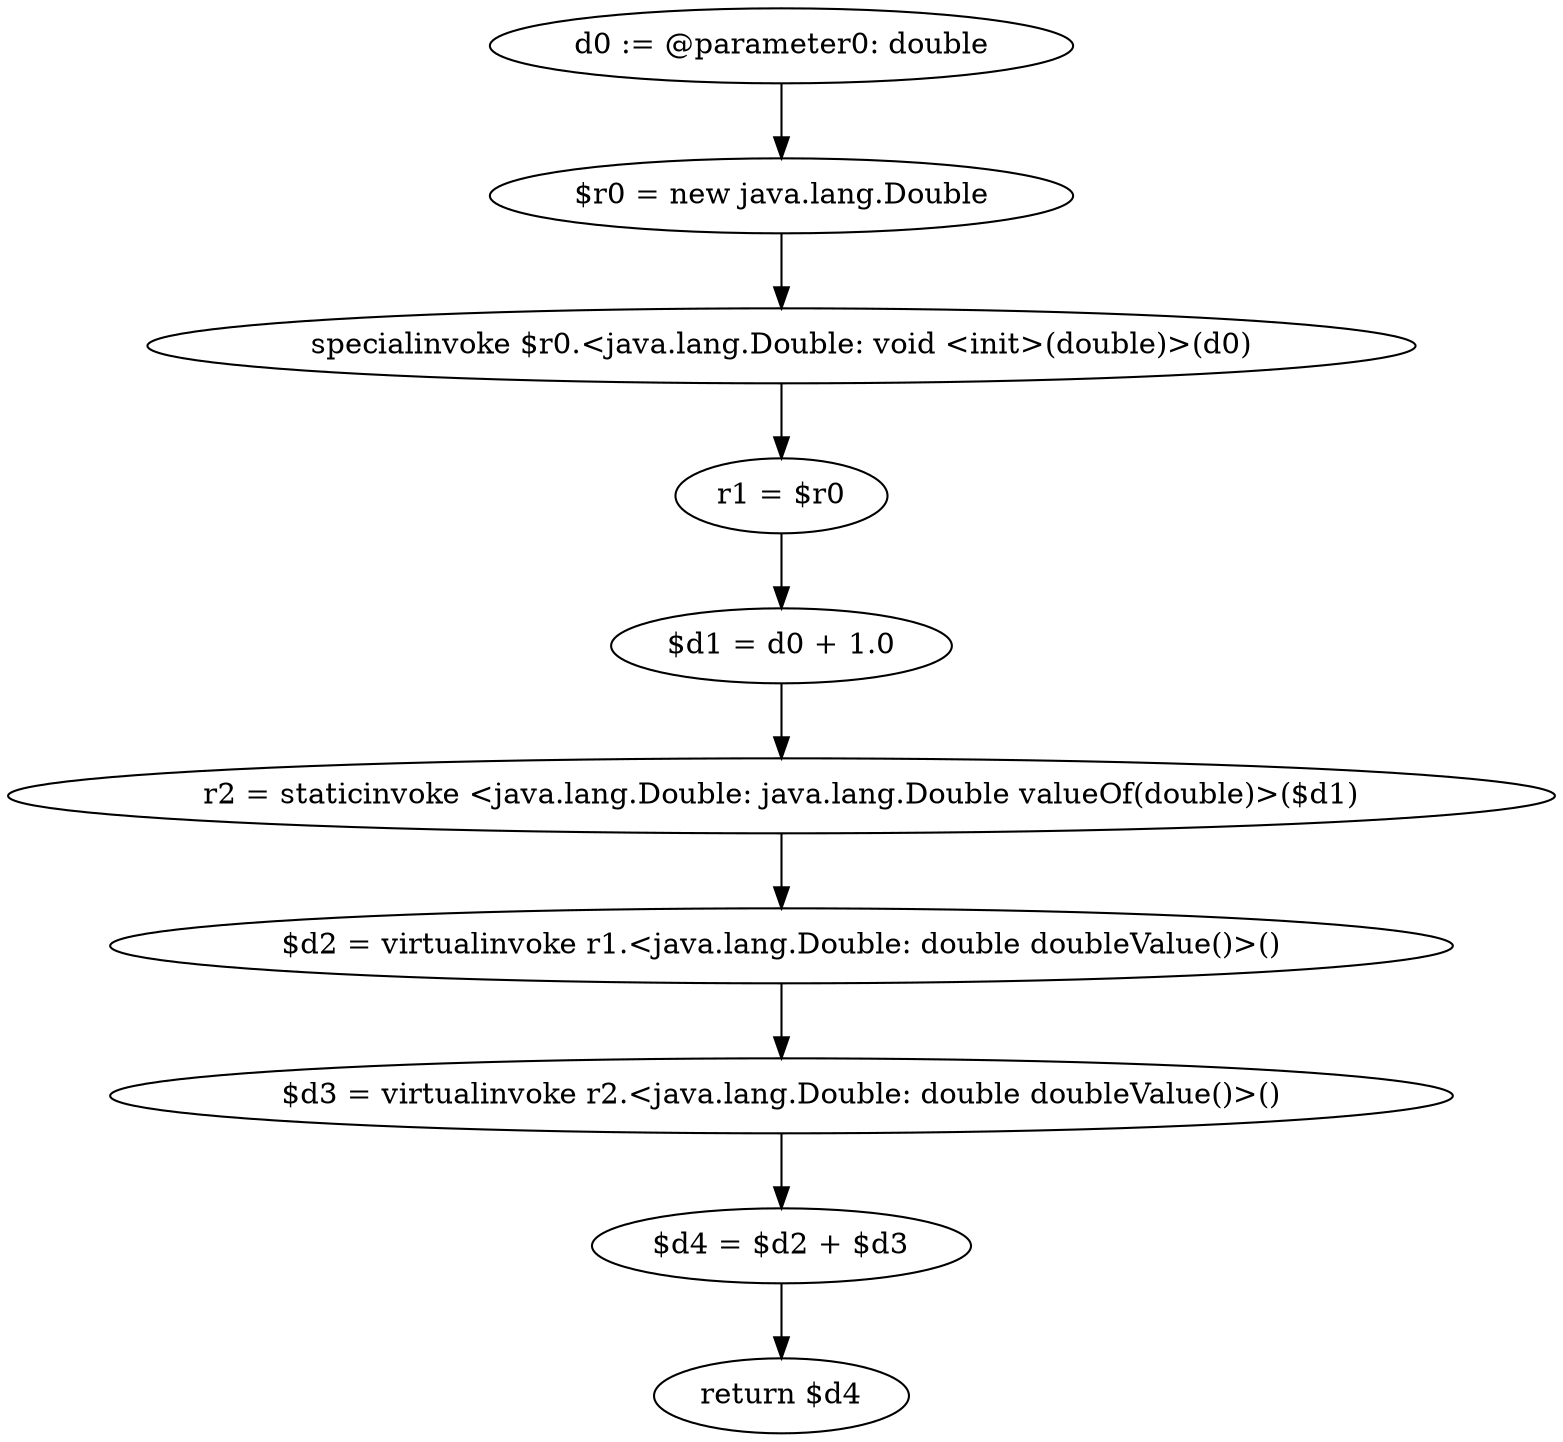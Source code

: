 digraph "unitGraph" {
    "d0 := @parameter0: double"
    "$r0 = new java.lang.Double"
    "specialinvoke $r0.<java.lang.Double: void <init>(double)>(d0)"
    "r1 = $r0"
    "$d1 = d0 + 1.0"
    "r2 = staticinvoke <java.lang.Double: java.lang.Double valueOf(double)>($d1)"
    "$d2 = virtualinvoke r1.<java.lang.Double: double doubleValue()>()"
    "$d3 = virtualinvoke r2.<java.lang.Double: double doubleValue()>()"
    "$d4 = $d2 + $d3"
    "return $d4"
    "d0 := @parameter0: double"->"$r0 = new java.lang.Double";
    "$r0 = new java.lang.Double"->"specialinvoke $r0.<java.lang.Double: void <init>(double)>(d0)";
    "specialinvoke $r0.<java.lang.Double: void <init>(double)>(d0)"->"r1 = $r0";
    "r1 = $r0"->"$d1 = d0 + 1.0";
    "$d1 = d0 + 1.0"->"r2 = staticinvoke <java.lang.Double: java.lang.Double valueOf(double)>($d1)";
    "r2 = staticinvoke <java.lang.Double: java.lang.Double valueOf(double)>($d1)"->"$d2 = virtualinvoke r1.<java.lang.Double: double doubleValue()>()";
    "$d2 = virtualinvoke r1.<java.lang.Double: double doubleValue()>()"->"$d3 = virtualinvoke r2.<java.lang.Double: double doubleValue()>()";
    "$d3 = virtualinvoke r2.<java.lang.Double: double doubleValue()>()"->"$d4 = $d2 + $d3";
    "$d4 = $d2 + $d3"->"return $d4";
}
